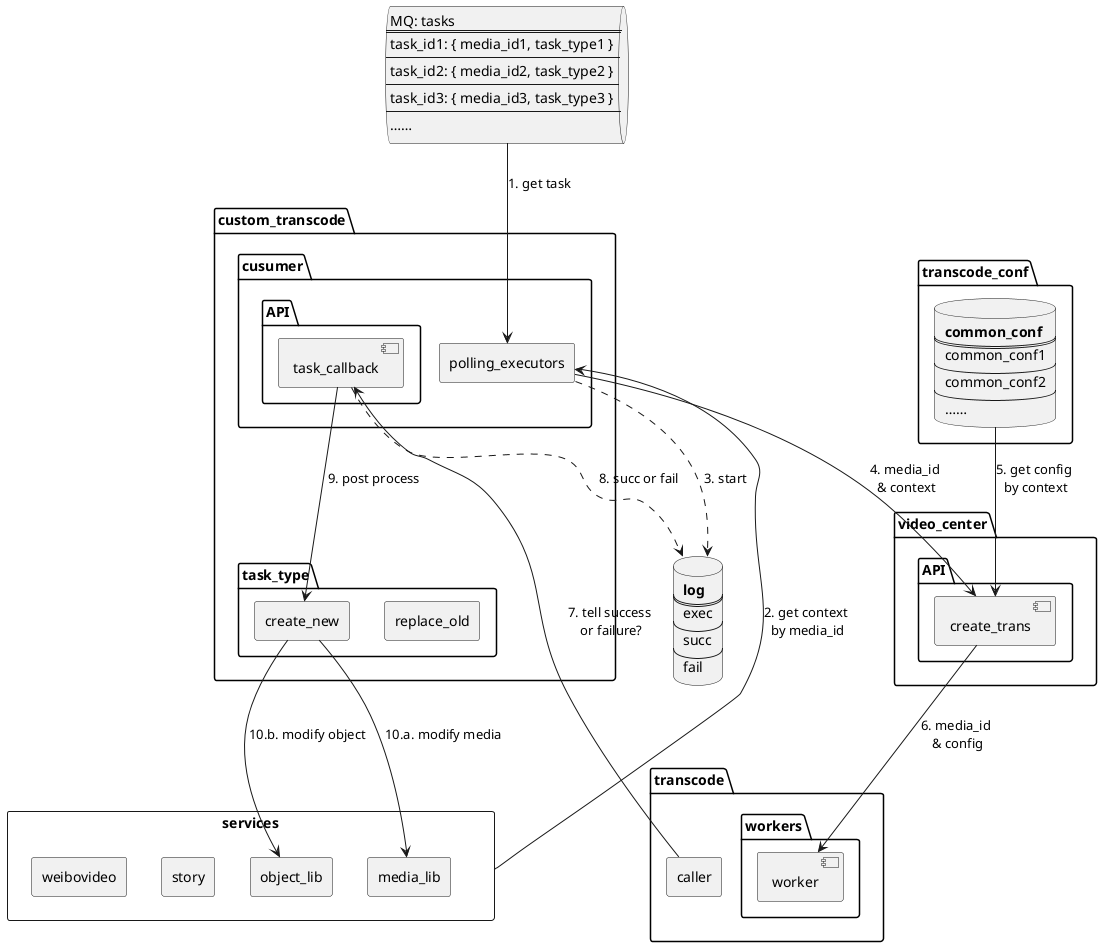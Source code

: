 @startuml

folder transcode_conf {
    database common_conf [
        **common_conf**
        ===
        common_conf1
        ---
        common_conf2
        ---
        ……
    ]
}

folder custom_transcode {
    folder cusumer {
        folder API_c as "API" {
            component task_callback
        }
        agent polling_executors
    }
    folder task_type {
        agent replace_old
        agent create_new
    }
}

queue tasks [
    MQ: tasks
    ===
    task_id1: { media_id1, task_type1 }
    ---
    task_id2: { media_id2, task_type2 }
    ---
    task_id3: { media_id3, task_type3 }
    ---
    ……
]

rectangle services {
    agent media_lib
    agent object_lib
    agent story
    agent weibovideo
}

folder video_center {
    folder API_v as "API" {
        component create_trans
    }
}

folder transcode {
    folder workers {
        component worker
    }
    agent caller
}

database log [
    **log**
    ===
    exec
    ---
    succ
    ---
    fail
]

tasks --> polling_executors : 1. get task
services --> polling_executors : 2. get context\n by media_id
polling_executors ..> log : 3. start
polling_executors --> create_trans : 4. media_id\n & context
common_conf --> create_trans : 5. get config\n by context
create_trans --> worker : 6. media_id\n & config
caller --> task_callback : 7. tell success \nor failure?
task_callback ..> log : 8. succ or fail
task_callback --> create_new : 9. post process
create_new --> media_lib : 10.a. modify media
create_new --> object_lib : 10.b. modify object

@enduml